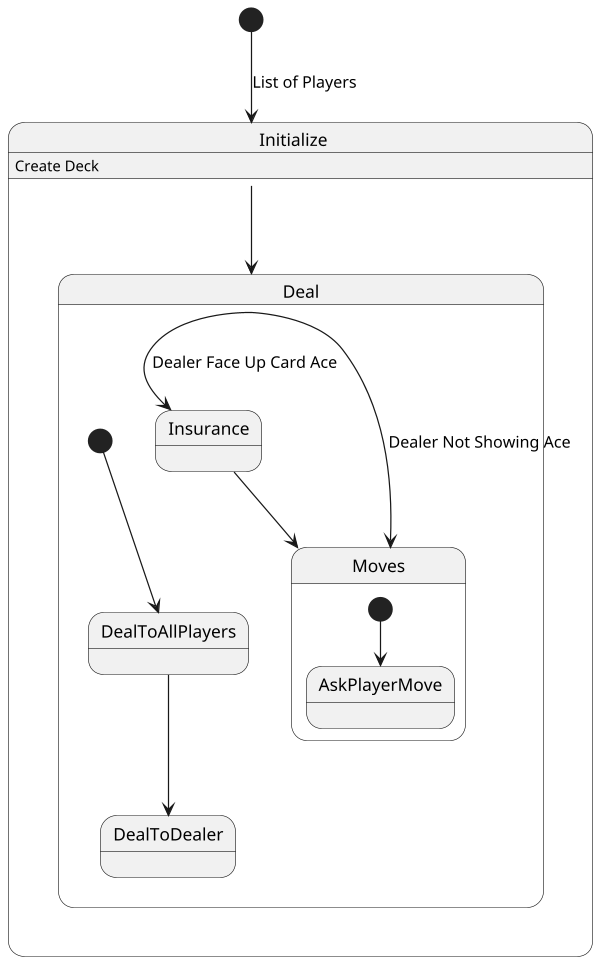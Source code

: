 @startuml
[*] --> Initialize:List of Players
scale 600 width
state Initialize {
  Initialize: Create Deck
  Initialize -down-> Deal
}

state Deal {
  [*] --> DealToAllPlayers
  DealToAllPlayers --> DealToDealer

  Deal -down-> Insurance: Dealer Face Up Card Ace
  Deal -down-> Moves: Dealer Not Showing Ace
}

state Insurance{
  Insurance -down->Moves
}

state Moves{
[*] --> AskPlayerMove

}

@enduml